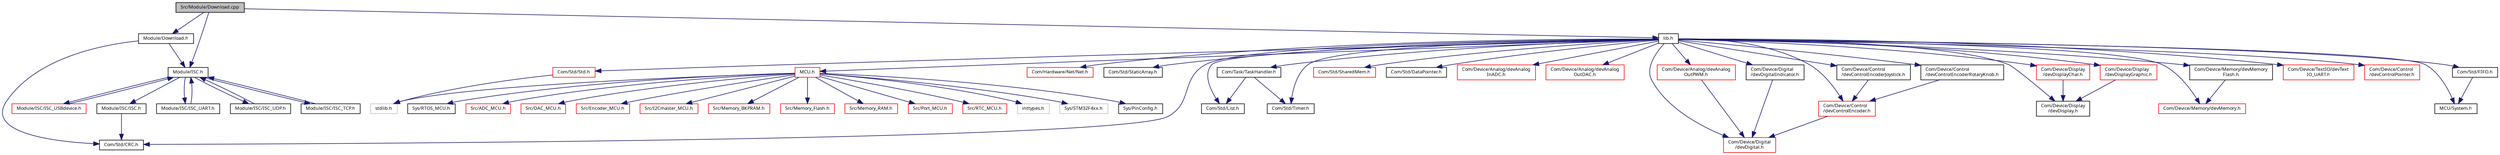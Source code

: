 digraph "Src/Module/Download.cpp"
{
  edge [fontname="Sans",fontsize="8",labelfontname="Sans",labelfontsize="8"];
  node [fontname="Sans",fontsize="8",shape=record];
  Node1 [label="Src/Module/Download.cpp",height=0.2,width=0.4,color="black", fillcolor="grey75", style="filled", fontcolor="black"];
  Node1 -> Node2 [color="midnightblue",fontsize="8",style="solid",fontname="Sans"];
  Node2 [label="lib.h",height=0.2,width=0.4,color="black", fillcolor="white", style="filled",URL="$lib_8h.html",tooltip="Library main include file. "];
  Node2 -> Node3 [color="midnightblue",fontsize="8",style="solid",fontname="Sans"];
  Node3 [label="MCU/System.h",height=0.2,width=0.4,color="black", fillcolor="white", style="filled",URL="$_system_8h.html"];
  Node2 -> Node4 [color="midnightblue",fontsize="8",style="solid",fontname="Sans"];
  Node4 [label="MCU.h",height=0.2,width=0.4,color="red", fillcolor="white", style="filled",URL="$_m_c_u_8h_source.html"];
  Node4 -> Node5 [color="midnightblue",fontsize="8",style="solid",fontname="Sans"];
  Node5 [label="inttypes.h",height=0.2,width=0.4,color="grey75", fillcolor="white", style="filled"];
  Node4 -> Node6 [color="midnightblue",fontsize="8",style="solid",fontname="Sans"];
  Node6 [label="stdlib.h",height=0.2,width=0.4,color="grey75", fillcolor="white", style="filled"];
  Node4 -> Node7 [color="midnightblue",fontsize="8",style="solid",fontname="Sans"];
  Node7 [label="Sys/STM32F4xx.h",height=0.2,width=0.4,color="grey75", fillcolor="white", style="filled"];
  Node4 -> Node8 [color="midnightblue",fontsize="8",style="solid",fontname="Sans"];
  Node8 [label="Sys/PinConfig.h",height=0.2,width=0.4,color="black", fillcolor="white", style="filled",URL="$_pin_config_8h.html"];
  Node4 -> Node9 [color="midnightblue",fontsize="8",style="solid",fontname="Sans"];
  Node9 [label="Sys/RTOS_MCU.h",height=0.2,width=0.4,color="black", fillcolor="white", style="filled",URL="$_r_t_o_s___m_c_u_8h.html"];
  Node4 -> Node10 [color="midnightblue",fontsize="8",style="solid",fontname="Sans"];
  Node10 [label="Src/ADC_MCU.h",height=0.2,width=0.4,color="red", fillcolor="white", style="filled",URL="$_a_d_c___m_c_u_8h.html"];
  Node4 -> Node11 [color="midnightblue",fontsize="8",style="solid",fontname="Sans"];
  Node11 [label="Src/DAC_MCU.h",height=0.2,width=0.4,color="red", fillcolor="white", style="filled",URL="$_d_a_c___m_c_u_8h.html"];
  Node4 -> Node12 [color="midnightblue",fontsize="8",style="solid",fontname="Sans"];
  Node12 [label="Src/Encoder_MCU.h",height=0.2,width=0.4,color="red", fillcolor="white", style="filled",URL="$_encoder___m_c_u_8h.html"];
  Node4 -> Node13 [color="midnightblue",fontsize="8",style="solid",fontname="Sans"];
  Node13 [label="Src/I2Cmaster_MCU.h",height=0.2,width=0.4,color="red", fillcolor="white", style="filled",URL="$_i2_cmaster___m_c_u_8h.html"];
  Node4 -> Node14 [color="midnightblue",fontsize="8",style="solid",fontname="Sans"];
  Node14 [label="Src/Memory_BKPRAM.h",height=0.2,width=0.4,color="red", fillcolor="white", style="filled",URL="$_memory___b_k_p_r_a_m_8h.html"];
  Node4 -> Node15 [color="midnightblue",fontsize="8",style="solid",fontname="Sans"];
  Node15 [label="Src/Memory_Flash.h",height=0.2,width=0.4,color="red", fillcolor="white", style="filled",URL="$_memory___flash_8h.html"];
  Node4 -> Node16 [color="midnightblue",fontsize="8",style="solid",fontname="Sans"];
  Node16 [label="Src/Memory_RAM.h",height=0.2,width=0.4,color="red", fillcolor="white", style="filled",URL="$_memory___r_a_m_8h.html"];
  Node4 -> Node17 [color="midnightblue",fontsize="8",style="solid",fontname="Sans"];
  Node17 [label="Src/Port_MCU.h",height=0.2,width=0.4,color="red", fillcolor="white", style="filled",URL="$_port___m_c_u_8h.html"];
  Node4 -> Node18 [color="midnightblue",fontsize="8",style="solid",fontname="Sans"];
  Node18 [label="Src/RTC_MCU.h",height=0.2,width=0.4,color="red", fillcolor="white", style="filled",URL="$_r_t_c___m_c_u_8h.html"];
  Node2 -> Node19 [color="midnightblue",fontsize="8",style="solid",fontname="Sans"];
  Node19 [label="Com/Hardware/Net/Net.h",height=0.2,width=0.4,color="red", fillcolor="white", style="filled",URL="$_net_8h.html"];
  Node2 -> Node20 [color="midnightblue",fontsize="8",style="solid",fontname="Sans"];
  Node20 [label="Com/Std/Std.h",height=0.2,width=0.4,color="red", fillcolor="white", style="filled",URL="$_std_8h.html",tooltip="Standard include file. "];
  Node20 -> Node6 [color="midnightblue",fontsize="8",style="solid",fontname="Sans"];
  Node2 -> Node21 [color="midnightblue",fontsize="8",style="solid",fontname="Sans"];
  Node21 [label="Com/Std/StaticArray.h",height=0.2,width=0.4,color="black", fillcolor="white", style="filled",URL="$_static_array_8h.html"];
  Node2 -> Node22 [color="midnightblue",fontsize="8",style="solid",fontname="Sans"];
  Node22 [label="Com/Std/CRC.h",height=0.2,width=0.4,color="black", fillcolor="white", style="filled",URL="$_c_r_c_8h.html"];
  Node2 -> Node23 [color="midnightblue",fontsize="8",style="solid",fontname="Sans"];
  Node23 [label="Com/Std/List.h",height=0.2,width=0.4,color="black", fillcolor="white", style="filled",URL="$_list_8h.html"];
  Node2 -> Node24 [color="midnightblue",fontsize="8",style="solid",fontname="Sans"];
  Node24 [label="Com/Std/FIFO.h",height=0.2,width=0.4,color="black", fillcolor="white", style="filled",URL="$_fifo_8h.html"];
  Node24 -> Node3 [color="midnightblue",fontsize="8",style="solid",fontname="Sans"];
  Node2 -> Node25 [color="midnightblue",fontsize="8",style="solid",fontname="Sans"];
  Node25 [label="Com/Std/SharedMem.h",height=0.2,width=0.4,color="red", fillcolor="white", style="filled",URL="$_shared_mem_8h.html"];
  Node2 -> Node26 [color="midnightblue",fontsize="8",style="solid",fontname="Sans"];
  Node26 [label="Com/Std/DataPointer.h",height=0.2,width=0.4,color="black", fillcolor="white", style="filled",URL="$_data_pointer_8h.html"];
  Node2 -> Node27 [color="midnightblue",fontsize="8",style="solid",fontname="Sans"];
  Node27 [label="Com/Std/Timer.h",height=0.2,width=0.4,color="black", fillcolor="white", style="filled",URL="$_std_2_timer_8h.html"];
  Node2 -> Node28 [color="midnightblue",fontsize="8",style="solid",fontname="Sans"];
  Node28 [label="Com/Device/Analog/devAnalog\lInADC.h",height=0.2,width=0.4,color="red", fillcolor="white", style="filled",URL="$dev_analog_in_a_d_c_8h.html"];
  Node2 -> Node29 [color="midnightblue",fontsize="8",style="solid",fontname="Sans"];
  Node29 [label="Com/Device/Analog/devAnalog\lOutDAC.h",height=0.2,width=0.4,color="red", fillcolor="white", style="filled",URL="$dev_analog_out_d_a_c_8h.html"];
  Node2 -> Node30 [color="midnightblue",fontsize="8",style="solid",fontname="Sans"];
  Node30 [label="Com/Device/Analog/devAnalog\lOutPWM.h",height=0.2,width=0.4,color="red", fillcolor="white", style="filled",URL="$dev_analog_out_p_w_m_8h.html"];
  Node30 -> Node31 [color="midnightblue",fontsize="8",style="solid",fontname="Sans"];
  Node31 [label="Com/Device/Digital\l/devDigital.h",height=0.2,width=0.4,color="red", fillcolor="white", style="filled",URL="$dev_digital_8h.html"];
  Node2 -> Node31 [color="midnightblue",fontsize="8",style="solid",fontname="Sans"];
  Node2 -> Node32 [color="midnightblue",fontsize="8",style="solid",fontname="Sans"];
  Node32 [label="Com/Device/Digital\l/devDigitalIndicator.h",height=0.2,width=0.4,color="black", fillcolor="white", style="filled",URL="$dev_digital_indicator_8h.html"];
  Node32 -> Node31 [color="midnightblue",fontsize="8",style="solid",fontname="Sans"];
  Node2 -> Node33 [color="midnightblue",fontsize="8",style="solid",fontname="Sans"];
  Node33 [label="Com/Device/Display\l/devDisplay.h",height=0.2,width=0.4,color="black", fillcolor="white", style="filled",URL="$dev_display_8h.html"];
  Node2 -> Node34 [color="midnightblue",fontsize="8",style="solid",fontname="Sans"];
  Node34 [label="Com/Device/Display\l/devDisplayChar.h",height=0.2,width=0.4,color="red", fillcolor="white", style="filled",URL="$dev_display_char_8h.html"];
  Node34 -> Node33 [color="midnightblue",fontsize="8",style="solid",fontname="Sans"];
  Node2 -> Node35 [color="midnightblue",fontsize="8",style="solid",fontname="Sans"];
  Node35 [label="Com/Device/Display\l/devDisplayGraphic.h",height=0.2,width=0.4,color="red", fillcolor="white", style="filled",URL="$dev_display_graphic_8h.html"];
  Node35 -> Node33 [color="midnightblue",fontsize="8",style="solid",fontname="Sans"];
  Node2 -> Node36 [color="midnightblue",fontsize="8",style="solid",fontname="Sans"];
  Node36 [label="Com/Device/Memory/devMemory.h",height=0.2,width=0.4,color="red", fillcolor="white", style="filled",URL="$dev_memory_8h.html"];
  Node2 -> Node37 [color="midnightblue",fontsize="8",style="solid",fontname="Sans"];
  Node37 [label="Com/Device/Memory/devMemory\lFlash.h",height=0.2,width=0.4,color="black", fillcolor="white", style="filled",URL="$dev_memory_flash_8h.html"];
  Node37 -> Node36 [color="midnightblue",fontsize="8",style="solid",fontname="Sans"];
  Node2 -> Node38 [color="midnightblue",fontsize="8",style="solid",fontname="Sans"];
  Node38 [label="Com/Device/TextIO/devText\lIO_UART.h",height=0.2,width=0.4,color="red", fillcolor="white", style="filled",URL="$dev_text_i_o___u_a_r_t_8h.html"];
  Node2 -> Node39 [color="midnightblue",fontsize="8",style="solid",fontname="Sans"];
  Node39 [label="Com/Device/Control\l/devControlEncoder.h",height=0.2,width=0.4,color="red", fillcolor="white", style="filled",URL="$dev_control_encoder_8h.html"];
  Node39 -> Node31 [color="midnightblue",fontsize="8",style="solid",fontname="Sans"];
  Node2 -> Node40 [color="midnightblue",fontsize="8",style="solid",fontname="Sans"];
  Node40 [label="Com/Device/Control\l/devControlEncoderJoystick.h",height=0.2,width=0.4,color="black", fillcolor="white", style="filled",URL="$dev_control_encoder_joystick_8h.html"];
  Node40 -> Node39 [color="midnightblue",fontsize="8",style="solid",fontname="Sans"];
  Node2 -> Node41 [color="midnightblue",fontsize="8",style="solid",fontname="Sans"];
  Node41 [label="Com/Device/Control\l/devControlEncoderRotaryKnob.h",height=0.2,width=0.4,color="black", fillcolor="white", style="filled",URL="$dev_control_encoder_rotaryknob_8h.html"];
  Node41 -> Node39 [color="midnightblue",fontsize="8",style="solid",fontname="Sans"];
  Node2 -> Node42 [color="midnightblue",fontsize="8",style="solid",fontname="Sans"];
  Node42 [label="Com/Device/Control\l/devControlPointer.h",height=0.2,width=0.4,color="red", fillcolor="white", style="filled",URL="$dev_control_pointer_8h.html"];
  Node2 -> Node43 [color="midnightblue",fontsize="8",style="solid",fontname="Sans"];
  Node43 [label="Com/Task/TaskHandler.h",height=0.2,width=0.4,color="black", fillcolor="white", style="filled",URL="$_task_handler_8h.html"];
  Node43 -> Node23 [color="midnightblue",fontsize="8",style="solid",fontname="Sans"];
  Node43 -> Node27 [color="midnightblue",fontsize="8",style="solid",fontname="Sans"];
  Node1 -> Node44 [color="midnightblue",fontsize="8",style="solid",fontname="Sans"];
  Node44 [label="Module/ISC.h",height=0.2,width=0.4,color="black", fillcolor="white", style="filled",URL="$_i_s_c_8h.html",tooltip="Summary of ISC classes (Inter system communication) "];
  Node44 -> Node45 [color="midnightblue",fontsize="8",style="solid",fontname="Sans"];
  Node45 [label="Module/ISC/ISC.h",height=0.2,width=0.4,color="black", fillcolor="white", style="filled",URL="$_i_s_c_2_i_s_c_8h_source.html"];
  Node45 -> Node22 [color="midnightblue",fontsize="8",style="solid",fontname="Sans"];
  Node44 -> Node46 [color="midnightblue",fontsize="8",style="solid",fontname="Sans"];
  Node46 [label="Module/ISC/ISC_UART.h",height=0.2,width=0.4,color="black", fillcolor="white", style="filled",URL="$_i_s_c___u_a_r_t_8h_source.html"];
  Node46 -> Node44 [color="midnightblue",fontsize="8",style="solid",fontname="Sans"];
  Node44 -> Node47 [color="midnightblue",fontsize="8",style="solid",fontname="Sans"];
  Node47 [label="Module/ISC/ISC_UDP.h",height=0.2,width=0.4,color="black", fillcolor="white", style="filled",URL="$_i_s_c___u_d_p_8h_source.html"];
  Node47 -> Node44 [color="midnightblue",fontsize="8",style="solid",fontname="Sans"];
  Node44 -> Node48 [color="midnightblue",fontsize="8",style="solid",fontname="Sans"];
  Node48 [label="Module/ISC/ISC_TCP.h",height=0.2,width=0.4,color="black", fillcolor="white", style="filled",URL="$_i_s_c___t_c_p_8h_source.html"];
  Node48 -> Node44 [color="midnightblue",fontsize="8",style="solid",fontname="Sans"];
  Node44 -> Node49 [color="midnightblue",fontsize="8",style="solid",fontname="Sans"];
  Node49 [label="Module/ISC/ISC_USBdevice.h",height=0.2,width=0.4,color="red", fillcolor="white", style="filled",URL="$_i_s_c___u_s_bdevice_8h_source.html"];
  Node49 -> Node44 [color="midnightblue",fontsize="8",style="solid",fontname="Sans"];
  Node1 -> Node50 [color="midnightblue",fontsize="8",style="solid",fontname="Sans"];
  Node50 [label="Module/Download.h",height=0.2,width=0.4,color="black", fillcolor="white", style="filled",URL="$_download_8h.html"];
  Node50 -> Node22 [color="midnightblue",fontsize="8",style="solid",fontname="Sans"];
  Node50 -> Node44 [color="midnightblue",fontsize="8",style="solid",fontname="Sans"];
}
